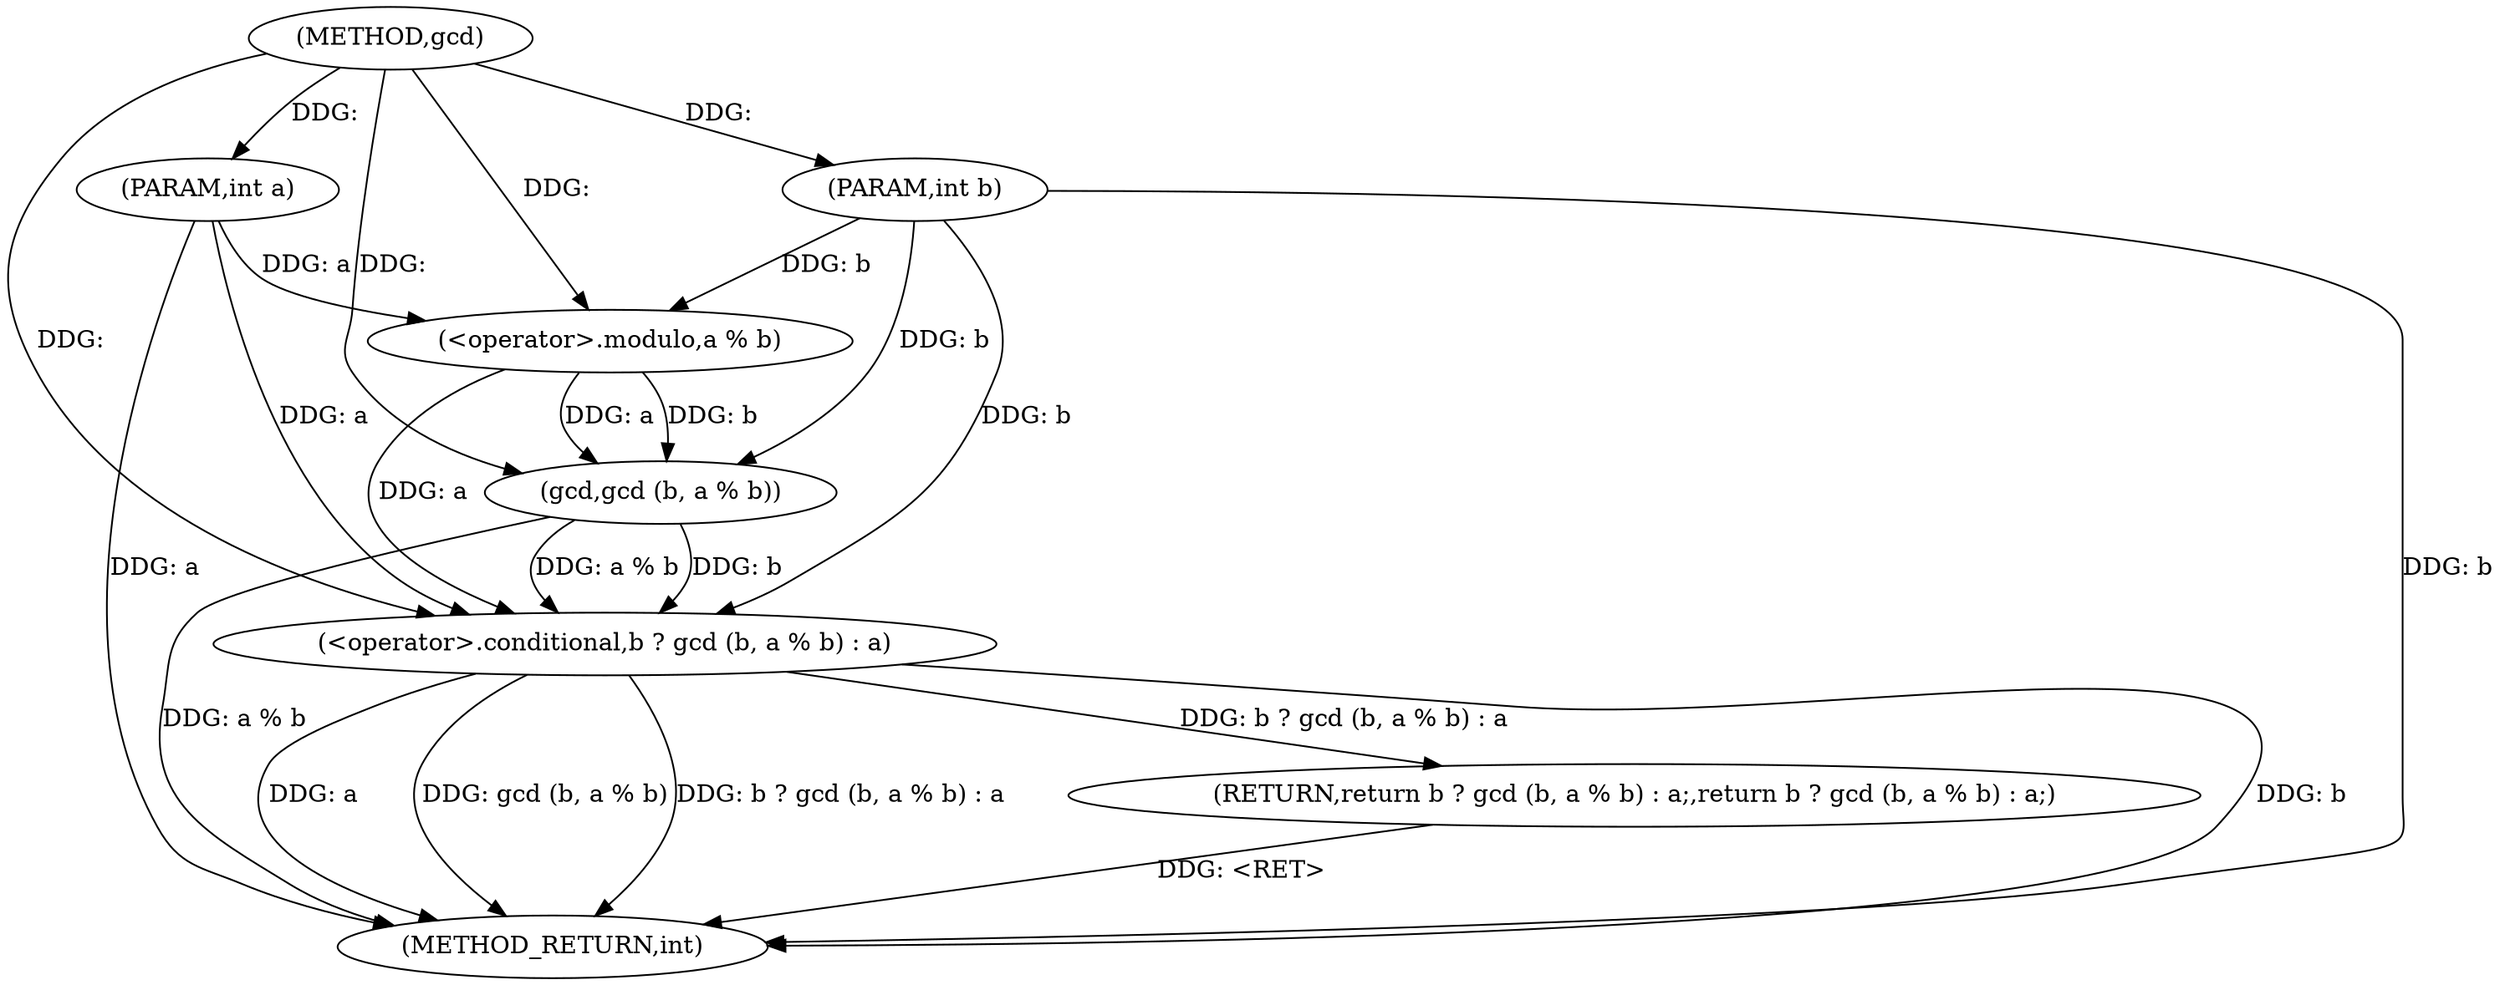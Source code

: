 digraph "gcd" {  
"1000110" [label = "(METHOD,gcd)" ]
"1000123" [label = "(METHOD_RETURN,int)" ]
"1000111" [label = "(PARAM,int a)" ]
"1000112" [label = "(PARAM,int b)" ]
"1000114" [label = "(RETURN,return b ? gcd (b, a % b) : a;,return b ? gcd (b, a % b) : a;)" ]
"1000115" [label = "(<operator>.conditional,b ? gcd (b, a % b) : a)" ]
"1000117" [label = "(gcd,gcd (b, a % b))" ]
"1000119" [label = "(<operator>.modulo,a % b)" ]
  "1000111" -> "1000123"  [ label = "DDG: a"] 
  "1000112" -> "1000123"  [ label = "DDG: b"] 
  "1000115" -> "1000123"  [ label = "DDG: b"] 
  "1000115" -> "1000123"  [ label = "DDG: a"] 
  "1000117" -> "1000123"  [ label = "DDG: a % b"] 
  "1000115" -> "1000123"  [ label = "DDG: gcd (b, a % b)"] 
  "1000115" -> "1000123"  [ label = "DDG: b ? gcd (b, a % b) : a"] 
  "1000114" -> "1000123"  [ label = "DDG: <RET>"] 
  "1000110" -> "1000111"  [ label = "DDG: "] 
  "1000110" -> "1000112"  [ label = "DDG: "] 
  "1000115" -> "1000114"  [ label = "DDG: b ? gcd (b, a % b) : a"] 
  "1000117" -> "1000115"  [ label = "DDG: b"] 
  "1000117" -> "1000115"  [ label = "DDG: a % b"] 
  "1000112" -> "1000115"  [ label = "DDG: b"] 
  "1000110" -> "1000115"  [ label = "DDG: "] 
  "1000119" -> "1000115"  [ label = "DDG: a"] 
  "1000111" -> "1000115"  [ label = "DDG: a"] 
  "1000119" -> "1000117"  [ label = "DDG: b"] 
  "1000112" -> "1000117"  [ label = "DDG: b"] 
  "1000110" -> "1000117"  [ label = "DDG: "] 
  "1000119" -> "1000117"  [ label = "DDG: a"] 
  "1000111" -> "1000119"  [ label = "DDG: a"] 
  "1000110" -> "1000119"  [ label = "DDG: "] 
  "1000112" -> "1000119"  [ label = "DDG: b"] 
}
